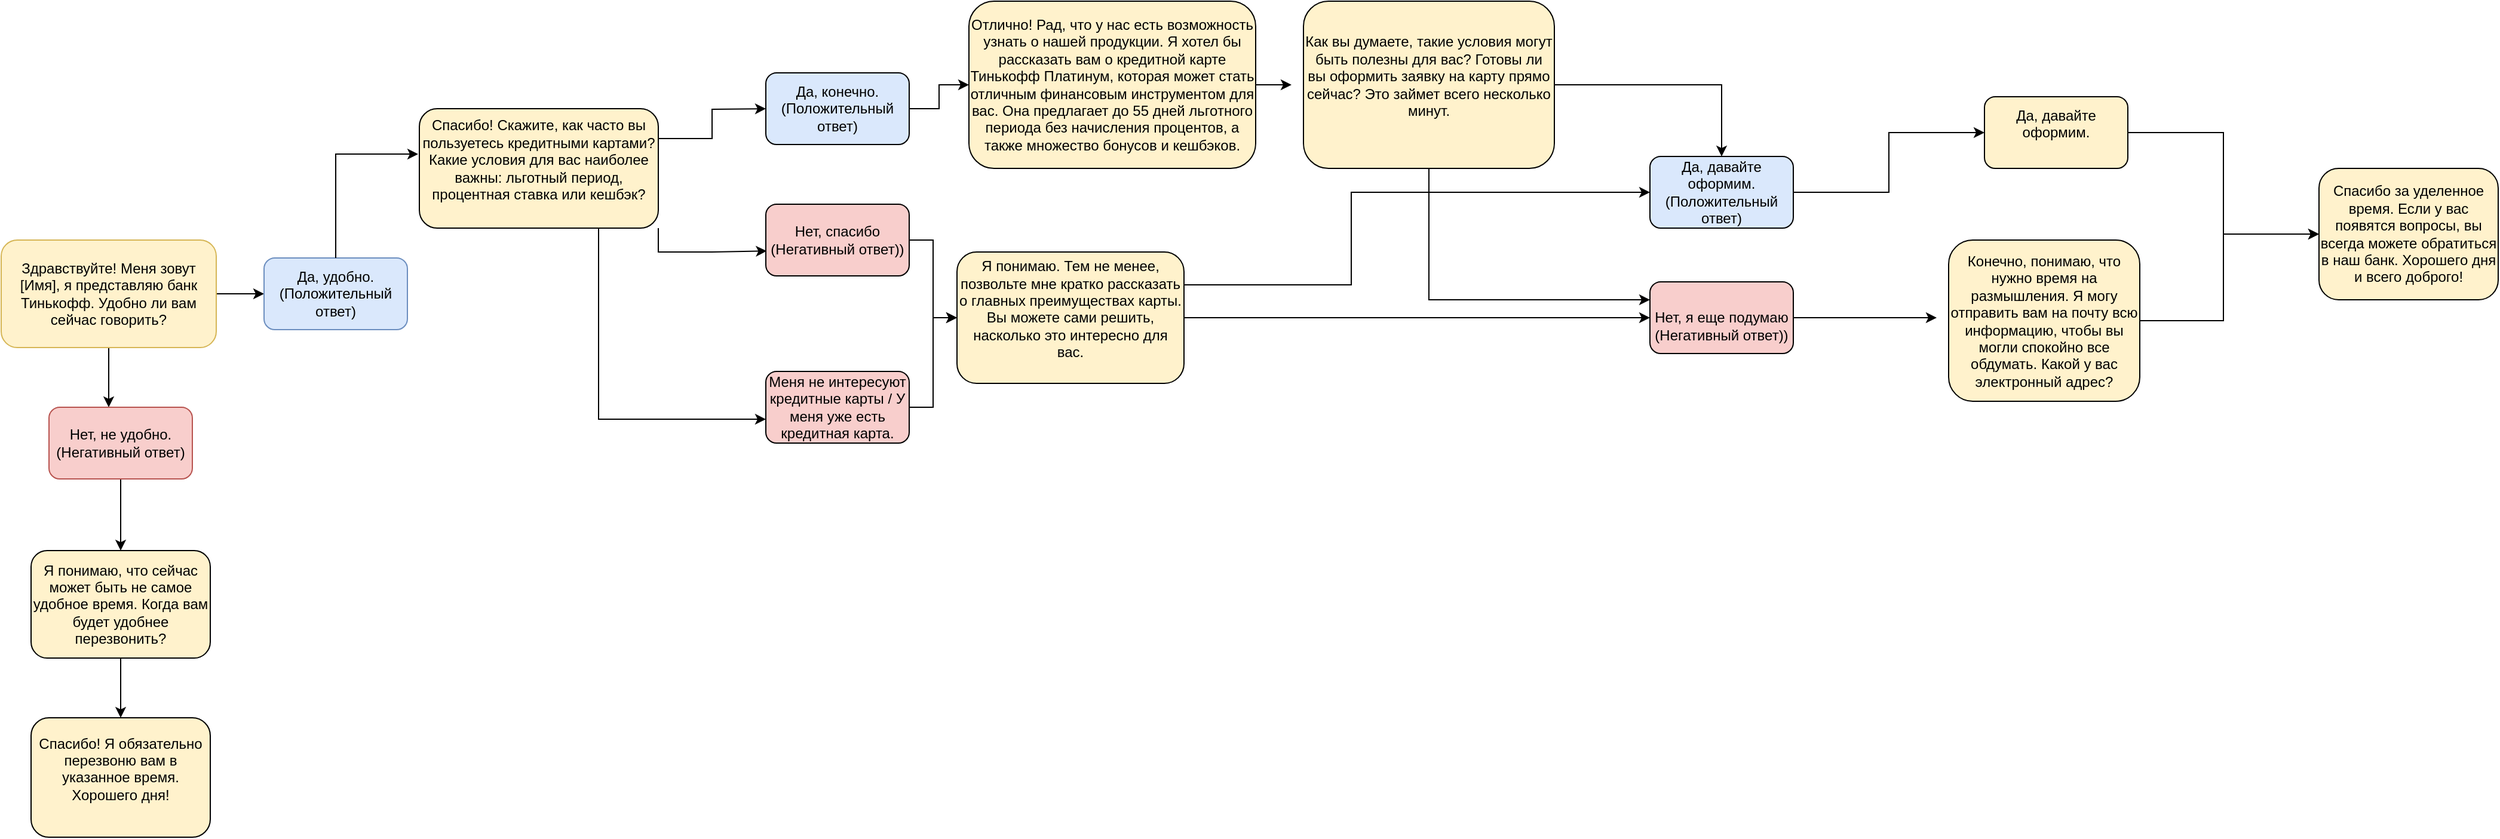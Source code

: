<mxfile version="24.7.6">
  <diagram name="Page-1" id="b520641d-4fe3-3701-9064-5fc419738815">
    <mxGraphModel dx="2214" dy="1260" grid="1" gridSize="10" guides="1" tooltips="1" connect="1" arrows="1" fold="1" page="1" pageScale="1" pageWidth="1100" pageHeight="850" background="none" math="0" shadow="0">
      <root>
        <mxCell id="0" />
        <mxCell id="1" parent="0" />
        <mxCell id="46TyBXQhw3_iuNuW0S0L-19" style="edgeStyle=orthogonalEdgeStyle;rounded=0;orthogonalLoop=1;jettySize=auto;html=1;exitX=0.5;exitY=1;exitDx=0;exitDy=0;" edge="1" parent="1" source="46TyBXQhw3_iuNuW0S0L-1">
          <mxGeometry relative="1" as="geometry">
            <mxPoint x="130" y="410" as="targetPoint" />
          </mxGeometry>
        </mxCell>
        <mxCell id="46TyBXQhw3_iuNuW0S0L-23" style="edgeStyle=orthogonalEdgeStyle;rounded=0;orthogonalLoop=1;jettySize=auto;html=1;exitX=1;exitY=0.5;exitDx=0;exitDy=0;entryX=0;entryY=0.5;entryDx=0;entryDy=0;" edge="1" parent="1" source="46TyBXQhw3_iuNuW0S0L-1" target="46TyBXQhw3_iuNuW0S0L-6">
          <mxGeometry relative="1" as="geometry" />
        </mxCell>
        <mxCell id="46TyBXQhw3_iuNuW0S0L-1" value="Здравствуйте! Меня зовут [Имя], я представляю банк Тинькофф. Удобно ли вам сейчас говорить?" style="rounded=1;whiteSpace=wrap;html=1;fillColor=#FFF2CC;strokeColor=#d6b656;" vertex="1" parent="1">
          <mxGeometry x="40" y="270" width="180" height="90" as="geometry" />
        </mxCell>
        <mxCell id="46TyBXQhw3_iuNuW0S0L-20" style="edgeStyle=orthogonalEdgeStyle;rounded=0;orthogonalLoop=1;jettySize=auto;html=1;exitX=0.5;exitY=1;exitDx=0;exitDy=0;entryX=0.5;entryY=0;entryDx=0;entryDy=0;" edge="1" parent="1" source="46TyBXQhw3_iuNuW0S0L-5" target="46TyBXQhw3_iuNuW0S0L-9">
          <mxGeometry relative="1" as="geometry" />
        </mxCell>
        <mxCell id="46TyBXQhw3_iuNuW0S0L-5" value="Нет, не удобно.&lt;div&gt;(Негативный ответ)&lt;/div&gt;" style="rounded=1;whiteSpace=wrap;html=1;fillColor=#f8cecc;strokeColor=#b85450;" vertex="1" parent="1">
          <mxGeometry x="80" y="410" width="120" height="60" as="geometry" />
        </mxCell>
        <mxCell id="46TyBXQhw3_iuNuW0S0L-6" value="Да, удобно.&lt;div&gt;(Положительный ответ)&lt;/div&gt;" style="rounded=1;whiteSpace=wrap;html=1;fillColor=#DAE8FC;strokeColor=#6c8ebf;" vertex="1" parent="1">
          <mxGeometry x="260" y="285" width="120" height="60" as="geometry" />
        </mxCell>
        <mxCell id="46TyBXQhw3_iuNuW0S0L-22" style="edgeStyle=orthogonalEdgeStyle;rounded=0;orthogonalLoop=1;jettySize=auto;html=1;exitX=0.5;exitY=1;exitDx=0;exitDy=0;" edge="1" parent="1" source="46TyBXQhw3_iuNuW0S0L-9" target="46TyBXQhw3_iuNuW0S0L-11">
          <mxGeometry relative="1" as="geometry" />
        </mxCell>
        <mxCell id="46TyBXQhw3_iuNuW0S0L-9" value="Я понимаю, что сейчас может быть не самое удобное время. Когда вам будет удобнее перезвонить?" style="rounded=1;whiteSpace=wrap;html=1;fillColor=#FFF2CC;" vertex="1" parent="1">
          <mxGeometry x="65" y="530" width="150" height="90" as="geometry" />
        </mxCell>
        <mxCell id="46TyBXQhw3_iuNuW0S0L-11" value="&#xa;Спасибо! Я обязательно перезвоню вам в указанное время. Хорошего дня!&#xa;&#xa;" style="rounded=1;whiteSpace=wrap;html=1;fillColor=#FFF2CC;" vertex="1" parent="1">
          <mxGeometry x="65" y="670" width="150" height="100" as="geometry" />
        </mxCell>
        <mxCell id="46TyBXQhw3_iuNuW0S0L-35" style="edgeStyle=orthogonalEdgeStyle;rounded=0;orthogonalLoop=1;jettySize=auto;html=1;exitX=1;exitY=0.5;exitDx=0;exitDy=0;" edge="1" parent="1" source="46TyBXQhw3_iuNuW0S0L-13">
          <mxGeometry relative="1" as="geometry">
            <mxPoint x="1120" y="140" as="targetPoint" />
          </mxGeometry>
        </mxCell>
        <mxCell id="46TyBXQhw3_iuNuW0S0L-13" value="Отлично! Рад, что у нас есть возможность узнать о нашей продукции. Я хотел бы рассказать вам о кредитной карте Тинькофф Платинум, которая может стать отличным финансовым инструментом для вас. Она предлагает до 55 дней льготного периода без начисления процентов, а также множество бонусов и кешбэков." style="rounded=1;whiteSpace=wrap;html=1;fillColor=#FFF2CC;" vertex="1" parent="1">
          <mxGeometry x="850" y="70" width="240" height="140" as="geometry" />
        </mxCell>
        <mxCell id="46TyBXQhw3_iuNuW0S0L-25" style="edgeStyle=orthogonalEdgeStyle;rounded=0;orthogonalLoop=1;jettySize=auto;html=1;exitX=1;exitY=0.25;exitDx=0;exitDy=0;" edge="1" parent="1" source="46TyBXQhw3_iuNuW0S0L-18">
          <mxGeometry relative="1" as="geometry">
            <mxPoint x="680" y="160" as="targetPoint" />
          </mxGeometry>
        </mxCell>
        <mxCell id="46TyBXQhw3_iuNuW0S0L-18" value="&#xa;Спасибо! Скажите, как часто вы пользуетесь кредитными картами?&lt;br&gt;Какие условия для вас наиболее важны: льготный период, процентная ставка или кешбэк?&#xa;&#xa;" style="rounded=1;whiteSpace=wrap;html=1;fillColor=#FFF2CC;" vertex="1" parent="1">
          <mxGeometry x="390" y="160" width="200" height="100" as="geometry" />
        </mxCell>
        <mxCell id="46TyBXQhw3_iuNuW0S0L-24" style="edgeStyle=orthogonalEdgeStyle;rounded=0;orthogonalLoop=1;jettySize=auto;html=1;exitX=0.5;exitY=0;exitDx=0;exitDy=0;entryX=-0.005;entryY=0.38;entryDx=0;entryDy=0;entryPerimeter=0;" edge="1" parent="1" source="46TyBXQhw3_iuNuW0S0L-6" target="46TyBXQhw3_iuNuW0S0L-18">
          <mxGeometry relative="1" as="geometry" />
        </mxCell>
        <mxCell id="46TyBXQhw3_iuNuW0S0L-34" style="edgeStyle=orthogonalEdgeStyle;rounded=0;orthogonalLoop=1;jettySize=auto;html=1;exitX=1;exitY=0.5;exitDx=0;exitDy=0;entryX=0;entryY=0.5;entryDx=0;entryDy=0;" edge="1" parent="1" source="46TyBXQhw3_iuNuW0S0L-27" target="46TyBXQhw3_iuNuW0S0L-13">
          <mxGeometry relative="1" as="geometry" />
        </mxCell>
        <mxCell id="46TyBXQhw3_iuNuW0S0L-27" value="Да, конечно.&lt;div&gt;(Положительный ответ)&lt;br&gt;&lt;/div&gt;" style="rounded=1;whiteSpace=wrap;html=1;fillColor=#DAE8FC;" vertex="1" parent="1">
          <mxGeometry x="680" y="130" width="120" height="60" as="geometry" />
        </mxCell>
        <mxCell id="46TyBXQhw3_iuNuW0S0L-30" style="edgeStyle=orthogonalEdgeStyle;rounded=0;orthogonalLoop=1;jettySize=auto;html=1;exitX=1;exitY=0.5;exitDx=0;exitDy=0;entryX=0;entryY=0.5;entryDx=0;entryDy=0;" edge="1" parent="1" source="46TyBXQhw3_iuNuW0S0L-28" target="46TyBXQhw3_iuNuW0S0L-29">
          <mxGeometry relative="1" as="geometry" />
        </mxCell>
        <mxCell id="46TyBXQhw3_iuNuW0S0L-28" value="Нет, спасибо&lt;div&gt;(Негативный ответ))&lt;/div&gt;" style="rounded=1;whiteSpace=wrap;html=1;fillColor=#F8CECC;" vertex="1" parent="1">
          <mxGeometry x="680" y="240" width="120" height="60" as="geometry" />
        </mxCell>
        <mxCell id="46TyBXQhw3_iuNuW0S0L-40" style="edgeStyle=orthogonalEdgeStyle;rounded=0;orthogonalLoop=1;jettySize=auto;html=1;exitX=1;exitY=0.5;exitDx=0;exitDy=0;entryX=0;entryY=0.5;entryDx=0;entryDy=0;" edge="1" parent="1" source="46TyBXQhw3_iuNuW0S0L-29" target="46TyBXQhw3_iuNuW0S0L-38">
          <mxGeometry relative="1" as="geometry" />
        </mxCell>
        <mxCell id="46TyBXQhw3_iuNuW0S0L-45" style="edgeStyle=orthogonalEdgeStyle;rounded=0;orthogonalLoop=1;jettySize=auto;html=1;exitX=1;exitY=0.25;exitDx=0;exitDy=0;entryX=0;entryY=0.5;entryDx=0;entryDy=0;" edge="1" parent="1" source="46TyBXQhw3_iuNuW0S0L-29" target="46TyBXQhw3_iuNuW0S0L-37">
          <mxGeometry relative="1" as="geometry">
            <Array as="points">
              <mxPoint x="1170" y="308" />
              <mxPoint x="1170" y="230" />
            </Array>
          </mxGeometry>
        </mxCell>
        <mxCell id="46TyBXQhw3_iuNuW0S0L-29" value="&#xa;Я понимаю. Тем не менее, позвольте мне кратко рассказать о главных преимуществах карты. Вы можете сами решить, насколько это интересно для вас.&#xa;&#xa;" style="rounded=1;whiteSpace=wrap;html=1;fillColor=#FFF2CC;" vertex="1" parent="1">
          <mxGeometry x="840" y="280" width="190" height="110" as="geometry" />
        </mxCell>
        <mxCell id="46TyBXQhw3_iuNuW0S0L-33" style="edgeStyle=orthogonalEdgeStyle;rounded=0;orthogonalLoop=1;jettySize=auto;html=1;exitX=1;exitY=0.5;exitDx=0;exitDy=0;entryX=0;entryY=0.5;entryDx=0;entryDy=0;" edge="1" parent="1" source="46TyBXQhw3_iuNuW0S0L-31" target="46TyBXQhw3_iuNuW0S0L-29">
          <mxGeometry relative="1" as="geometry" />
        </mxCell>
        <mxCell id="46TyBXQhw3_iuNuW0S0L-31" value="Меня не интересуют кредитные карты / У меня уже есть кредитная карта." style="rounded=1;whiteSpace=wrap;html=1;fillColor=#F8CECC;" vertex="1" parent="1">
          <mxGeometry x="680" y="380" width="120" height="60" as="geometry" />
        </mxCell>
        <mxCell id="46TyBXQhw3_iuNuW0S0L-44" style="edgeStyle=orthogonalEdgeStyle;rounded=0;orthogonalLoop=1;jettySize=auto;html=1;exitX=1;exitY=0.5;exitDx=0;exitDy=0;entryX=0.5;entryY=0;entryDx=0;entryDy=0;" edge="1" parent="1" source="46TyBXQhw3_iuNuW0S0L-36" target="46TyBXQhw3_iuNuW0S0L-37">
          <mxGeometry relative="1" as="geometry" />
        </mxCell>
        <mxCell id="46TyBXQhw3_iuNuW0S0L-48" style="edgeStyle=orthogonalEdgeStyle;rounded=0;orthogonalLoop=1;jettySize=auto;html=1;exitX=0.5;exitY=1;exitDx=0;exitDy=0;entryX=0;entryY=0.25;entryDx=0;entryDy=0;" edge="1" parent="1" source="46TyBXQhw3_iuNuW0S0L-36" target="46TyBXQhw3_iuNuW0S0L-38">
          <mxGeometry relative="1" as="geometry">
            <mxPoint x="1235" y="320" as="targetPoint" />
          </mxGeometry>
        </mxCell>
        <mxCell id="46TyBXQhw3_iuNuW0S0L-36" value="&#xa;Как вы думаете, такие условия могут быть полезны для вас? Готовы ли вы оформить заявку на карту прямо сейчас? Это займет всего несколько минут.&#xa;&#xa;" style="rounded=1;whiteSpace=wrap;html=1;fillColor=#FFF2CC;" vertex="1" parent="1">
          <mxGeometry x="1130" y="70" width="210" height="140" as="geometry" />
        </mxCell>
        <mxCell id="46TyBXQhw3_iuNuW0S0L-53" style="edgeStyle=orthogonalEdgeStyle;rounded=0;orthogonalLoop=1;jettySize=auto;html=1;exitX=1;exitY=0.5;exitDx=0;exitDy=0;" edge="1" parent="1" source="46TyBXQhw3_iuNuW0S0L-37" target="46TyBXQhw3_iuNuW0S0L-52">
          <mxGeometry relative="1" as="geometry" />
        </mxCell>
        <mxCell id="46TyBXQhw3_iuNuW0S0L-37" value="&lt;br&gt;Да, давайте оформим.&lt;div&gt;(Положительный ответ)&lt;br&gt;&lt;br&gt;&lt;/div&gt;" style="rounded=1;whiteSpace=wrap;html=1;fillColor=#DAE8FC;" vertex="1" parent="1">
          <mxGeometry x="1420" y="200" width="120" height="60" as="geometry" />
        </mxCell>
        <mxCell id="46TyBXQhw3_iuNuW0S0L-51" style="edgeStyle=orthogonalEdgeStyle;rounded=0;orthogonalLoop=1;jettySize=auto;html=1;exitX=1;exitY=0.5;exitDx=0;exitDy=0;" edge="1" parent="1" source="46TyBXQhw3_iuNuW0S0L-38">
          <mxGeometry relative="1" as="geometry">
            <mxPoint x="1660" y="335" as="targetPoint" />
          </mxGeometry>
        </mxCell>
        <mxCell id="46TyBXQhw3_iuNuW0S0L-38" value="&lt;br&gt;Нет, я еще подумаю&lt;br&gt;(Негативный ответ))" style="rounded=1;whiteSpace=wrap;html=1;fillColor=#F8CECC;" vertex="1" parent="1">
          <mxGeometry x="1420" y="305" width="120" height="60" as="geometry" />
        </mxCell>
        <mxCell id="46TyBXQhw3_iuNuW0S0L-42" style="edgeStyle=orthogonalEdgeStyle;rounded=0;orthogonalLoop=1;jettySize=auto;html=1;exitX=0.5;exitY=1;exitDx=0;exitDy=0;" edge="1" parent="1" source="46TyBXQhw3_iuNuW0S0L-38" target="46TyBXQhw3_iuNuW0S0L-38">
          <mxGeometry relative="1" as="geometry" />
        </mxCell>
        <mxCell id="46TyBXQhw3_iuNuW0S0L-57" style="edgeStyle=orthogonalEdgeStyle;rounded=0;orthogonalLoop=1;jettySize=auto;html=1;exitX=1;exitY=0.5;exitDx=0;exitDy=0;entryX=0;entryY=0.5;entryDx=0;entryDy=0;" edge="1" parent="1" source="46TyBXQhw3_iuNuW0S0L-49" target="46TyBXQhw3_iuNuW0S0L-55">
          <mxGeometry relative="1" as="geometry">
            <Array as="points">
              <mxPoint x="1900" y="338" />
              <mxPoint x="1900" y="265" />
            </Array>
          </mxGeometry>
        </mxCell>
        <mxCell id="46TyBXQhw3_iuNuW0S0L-49" value="Конечно, понимаю, что нужно время на размышления. Я могу отправить вам на почту всю информацию, чтобы вы могли спокойно все обдумать. Какой у вас электронный адрес?" style="rounded=1;whiteSpace=wrap;html=1;fillColor=#FFF2CC;" vertex="1" parent="1">
          <mxGeometry x="1670" y="270" width="160" height="135" as="geometry" />
        </mxCell>
        <mxCell id="46TyBXQhw3_iuNuW0S0L-58" style="edgeStyle=orthogonalEdgeStyle;rounded=0;orthogonalLoop=1;jettySize=auto;html=1;exitX=1;exitY=0.5;exitDx=0;exitDy=0;entryX=0;entryY=0.5;entryDx=0;entryDy=0;" edge="1" parent="1" source="46TyBXQhw3_iuNuW0S0L-52" target="46TyBXQhw3_iuNuW0S0L-55">
          <mxGeometry relative="1" as="geometry" />
        </mxCell>
        <mxCell id="46TyBXQhw3_iuNuW0S0L-52" value="&#xa;Да, давайте оформим.&#xa;&#xa;" style="rounded=1;whiteSpace=wrap;html=1;fillColor=#FFF2CC;" vertex="1" parent="1">
          <mxGeometry x="1700" y="150" width="120" height="60" as="geometry" />
        </mxCell>
        <mxCell id="46TyBXQhw3_iuNuW0S0L-55" value="Спасибо за уделенное время. Если у вас появятся вопросы, вы всегда можете обратиться в наш банк. Хорошего дня и всего доброго!" style="rounded=1;whiteSpace=wrap;html=1;fillColor=#FFF2CC;" vertex="1" parent="1">
          <mxGeometry x="1980" y="210" width="150" height="110" as="geometry" />
        </mxCell>
        <mxCell id="46TyBXQhw3_iuNuW0S0L-60" style="edgeStyle=orthogonalEdgeStyle;rounded=0;orthogonalLoop=1;jettySize=auto;html=1;exitX=0.75;exitY=1;exitDx=0;exitDy=0;entryX=0;entryY=0.667;entryDx=0;entryDy=0;entryPerimeter=0;" edge="1" parent="1" source="46TyBXQhw3_iuNuW0S0L-18" target="46TyBXQhw3_iuNuW0S0L-31">
          <mxGeometry relative="1" as="geometry" />
        </mxCell>
        <mxCell id="46TyBXQhw3_iuNuW0S0L-61" style="edgeStyle=orthogonalEdgeStyle;rounded=0;orthogonalLoop=1;jettySize=auto;html=1;exitX=1;exitY=1;exitDx=0;exitDy=0;entryX=0.006;entryY=0.653;entryDx=0;entryDy=0;entryPerimeter=0;" edge="1" parent="1" source="46TyBXQhw3_iuNuW0S0L-18" target="46TyBXQhw3_iuNuW0S0L-28">
          <mxGeometry relative="1" as="geometry">
            <Array as="points">
              <mxPoint x="590" y="280" />
              <mxPoint x="635" y="280" />
            </Array>
          </mxGeometry>
        </mxCell>
      </root>
    </mxGraphModel>
  </diagram>
</mxfile>
